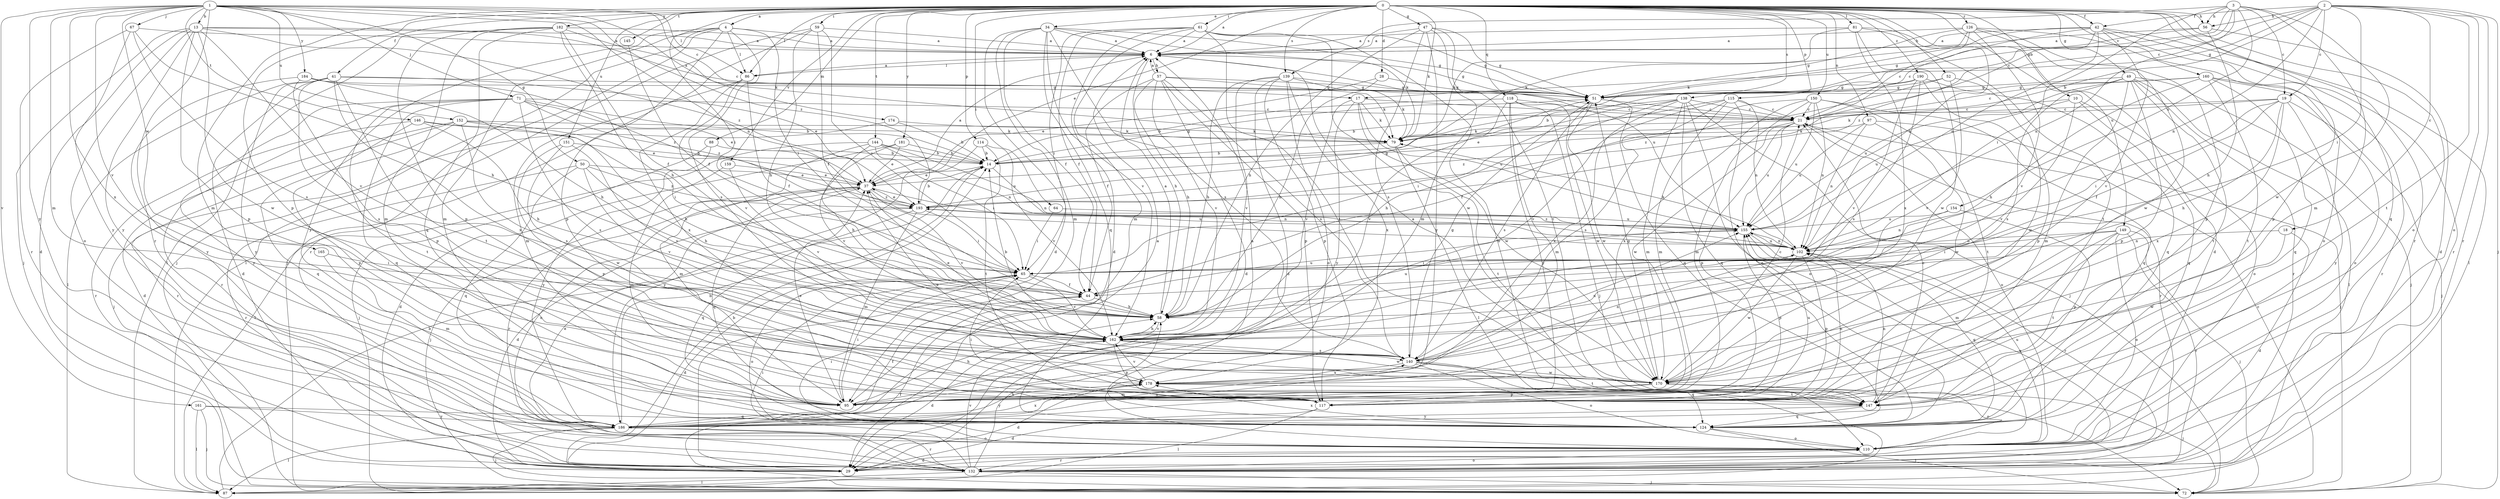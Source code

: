 strict digraph  {
0;
1;
2;
3;
4;
6;
10;
13;
14;
17;
18;
19;
21;
28;
29;
34;
37;
41;
42;
44;
47;
49;
50;
51;
52;
56;
57;
58;
59;
61;
64;
65;
67;
71;
72;
79;
81;
86;
87;
88;
95;
97;
102;
110;
114;
115;
117;
118;
124;
126;
132;
138;
139;
140;
144;
145;
146;
147;
149;
150;
151;
152;
154;
155;
159;
160;
161;
162;
165;
170;
174;
178;
181;
182;
184;
186;
190;
193;
0 -> 4  [label=a];
0 -> 6  [label=a];
0 -> 10  [label=b];
0 -> 28  [label=d];
0 -> 34  [label=e];
0 -> 37  [label=e];
0 -> 41  [label=f];
0 -> 42  [label=f];
0 -> 47  [label=g];
0 -> 49  [label=g];
0 -> 52  [label=h];
0 -> 56  [label=h];
0 -> 59  [label=i];
0 -> 61  [label=i];
0 -> 64  [label=i];
0 -> 65  [label=i];
0 -> 79  [label=k];
0 -> 81  [label=l];
0 -> 86  [label=l];
0 -> 88  [label=m];
0 -> 95  [label=m];
0 -> 97  [label=n];
0 -> 102  [label=n];
0 -> 110  [label=o];
0 -> 114  [label=p];
0 -> 115  [label=p];
0 -> 117  [label=p];
0 -> 118  [label=q];
0 -> 124  [label=q];
0 -> 126  [label=r];
0 -> 132  [label=r];
0 -> 138  [label=s];
0 -> 139  [label=s];
0 -> 144  [label=t];
0 -> 145  [label=t];
0 -> 149  [label=u];
0 -> 150  [label=u];
0 -> 151  [label=u];
0 -> 159  [label=v];
0 -> 160  [label=v];
0 -> 181  [label=y];
0 -> 182  [label=y];
0 -> 190  [label=z];
1 -> 13  [label=b];
1 -> 17  [label=c];
1 -> 50  [label=g];
1 -> 67  [label=j];
1 -> 71  [label=j];
1 -> 86  [label=l];
1 -> 95  [label=m];
1 -> 102  [label=n];
1 -> 132  [label=r];
1 -> 146  [label=t];
1 -> 152  [label=u];
1 -> 161  [label=v];
1 -> 162  [label=v];
1 -> 165  [label=w];
1 -> 174  [label=x];
1 -> 178  [label=x];
1 -> 184  [label=y];
1 -> 186  [label=y];
1 -> 193  [label=z];
2 -> 14  [label=b];
2 -> 17  [label=c];
2 -> 18  [label=c];
2 -> 19  [label=c];
2 -> 42  [label=f];
2 -> 51  [label=g];
2 -> 56  [label=h];
2 -> 65  [label=i];
2 -> 72  [label=j];
2 -> 102  [label=n];
2 -> 110  [label=o];
2 -> 132  [label=r];
2 -> 147  [label=t];
3 -> 19  [label=c];
3 -> 21  [label=c];
3 -> 51  [label=g];
3 -> 56  [label=h];
3 -> 65  [label=i];
3 -> 95  [label=m];
3 -> 102  [label=n];
3 -> 139  [label=s];
3 -> 154  [label=u];
3 -> 170  [label=w];
4 -> 6  [label=a];
4 -> 65  [label=i];
4 -> 72  [label=j];
4 -> 86  [label=l];
4 -> 95  [label=m];
4 -> 117  [label=p];
4 -> 132  [label=r];
4 -> 140  [label=s];
4 -> 186  [label=y];
6 -> 51  [label=g];
6 -> 57  [label=h];
6 -> 58  [label=h];
6 -> 86  [label=l];
6 -> 155  [label=u];
10 -> 21  [label=c];
10 -> 110  [label=o];
10 -> 124  [label=q];
10 -> 155  [label=u];
10 -> 162  [label=v];
13 -> 6  [label=a];
13 -> 21  [label=c];
13 -> 29  [label=d];
13 -> 72  [label=j];
13 -> 110  [label=o];
13 -> 117  [label=p];
13 -> 162  [label=v];
13 -> 170  [label=w];
13 -> 186  [label=y];
13 -> 193  [label=z];
14 -> 37  [label=e];
14 -> 51  [label=g];
14 -> 102  [label=n];
17 -> 21  [label=c];
17 -> 79  [label=k];
17 -> 155  [label=u];
17 -> 162  [label=v];
17 -> 170  [label=w];
17 -> 186  [label=y];
18 -> 29  [label=d];
18 -> 102  [label=n];
18 -> 170  [label=w];
19 -> 21  [label=c];
19 -> 44  [label=f];
19 -> 58  [label=h];
19 -> 65  [label=i];
19 -> 72  [label=j];
19 -> 79  [label=k];
19 -> 178  [label=x];
19 -> 186  [label=y];
21 -> 79  [label=k];
21 -> 110  [label=o];
21 -> 117  [label=p];
21 -> 132  [label=r];
21 -> 155  [label=u];
21 -> 170  [label=w];
21 -> 193  [label=z];
28 -> 37  [label=e];
28 -> 51  [label=g];
28 -> 58  [label=h];
29 -> 14  [label=b];
34 -> 6  [label=a];
34 -> 29  [label=d];
34 -> 44  [label=f];
34 -> 51  [label=g];
34 -> 79  [label=k];
34 -> 95  [label=m];
34 -> 124  [label=q];
34 -> 140  [label=s];
34 -> 162  [label=v];
37 -> 6  [label=a];
37 -> 72  [label=j];
37 -> 102  [label=n];
37 -> 110  [label=o];
37 -> 124  [label=q];
37 -> 132  [label=r];
37 -> 162  [label=v];
37 -> 193  [label=z];
41 -> 29  [label=d];
41 -> 37  [label=e];
41 -> 51  [label=g];
41 -> 87  [label=l];
41 -> 117  [label=p];
41 -> 147  [label=t];
41 -> 178  [label=x];
41 -> 186  [label=y];
42 -> 6  [label=a];
42 -> 21  [label=c];
42 -> 79  [label=k];
42 -> 87  [label=l];
42 -> 117  [label=p];
42 -> 132  [label=r];
42 -> 155  [label=u];
42 -> 162  [label=v];
42 -> 193  [label=z];
44 -> 58  [label=h];
44 -> 155  [label=u];
47 -> 6  [label=a];
47 -> 51  [label=g];
47 -> 58  [label=h];
47 -> 95  [label=m];
47 -> 140  [label=s];
47 -> 147  [label=t];
47 -> 186  [label=y];
49 -> 51  [label=g];
49 -> 72  [label=j];
49 -> 87  [label=l];
49 -> 95  [label=m];
49 -> 117  [label=p];
49 -> 132  [label=r];
49 -> 140  [label=s];
49 -> 147  [label=t];
49 -> 155  [label=u];
50 -> 37  [label=e];
50 -> 58  [label=h];
50 -> 124  [label=q];
50 -> 132  [label=r];
50 -> 162  [label=v];
50 -> 193  [label=z];
51 -> 21  [label=c];
51 -> 124  [label=q];
51 -> 140  [label=s];
51 -> 170  [label=w];
52 -> 51  [label=g];
52 -> 162  [label=v];
52 -> 170  [label=w];
52 -> 193  [label=z];
56 -> 6  [label=a];
56 -> 29  [label=d];
56 -> 51  [label=g];
56 -> 58  [label=h];
57 -> 6  [label=a];
57 -> 29  [label=d];
57 -> 44  [label=f];
57 -> 51  [label=g];
57 -> 58  [label=h];
57 -> 79  [label=k];
57 -> 117  [label=p];
57 -> 140  [label=s];
57 -> 162  [label=v];
58 -> 6  [label=a];
58 -> 155  [label=u];
58 -> 162  [label=v];
59 -> 6  [label=a];
59 -> 44  [label=f];
59 -> 58  [label=h];
59 -> 65  [label=i];
59 -> 72  [label=j];
59 -> 87  [label=l];
61 -> 6  [label=a];
61 -> 29  [label=d];
61 -> 44  [label=f];
61 -> 51  [label=g];
61 -> 65  [label=i];
61 -> 95  [label=m];
61 -> 110  [label=o];
61 -> 147  [label=t];
61 -> 170  [label=w];
64 -> 65  [label=i];
64 -> 155  [label=u];
65 -> 29  [label=d];
65 -> 44  [label=f];
65 -> 110  [label=o];
65 -> 162  [label=v];
67 -> 6  [label=a];
67 -> 58  [label=h];
67 -> 132  [label=r];
67 -> 140  [label=s];
67 -> 186  [label=y];
71 -> 14  [label=b];
71 -> 21  [label=c];
71 -> 37  [label=e];
71 -> 124  [label=q];
71 -> 132  [label=r];
71 -> 140  [label=s];
71 -> 147  [label=t];
71 -> 186  [label=y];
71 -> 193  [label=z];
72 -> 21  [label=c];
72 -> 44  [label=f];
79 -> 14  [label=b];
79 -> 87  [label=l];
79 -> 147  [label=t];
81 -> 6  [label=a];
81 -> 29  [label=d];
81 -> 79  [label=k];
81 -> 147  [label=t];
81 -> 170  [label=w];
81 -> 178  [label=x];
86 -> 6  [label=a];
86 -> 44  [label=f];
86 -> 95  [label=m];
86 -> 162  [label=v];
86 -> 178  [label=x];
87 -> 14  [label=b];
88 -> 14  [label=b];
88 -> 72  [label=j];
88 -> 186  [label=y];
95 -> 37  [label=e];
95 -> 58  [label=h];
95 -> 65  [label=i];
97 -> 72  [label=j];
97 -> 79  [label=k];
97 -> 102  [label=n];
97 -> 155  [label=u];
97 -> 170  [label=w];
102 -> 65  [label=i];
102 -> 79  [label=k];
102 -> 117  [label=p];
102 -> 124  [label=q];
102 -> 155  [label=u];
102 -> 170  [label=w];
110 -> 29  [label=d];
110 -> 65  [label=i];
110 -> 132  [label=r];
110 -> 155  [label=u];
114 -> 14  [label=b];
114 -> 147  [label=t];
114 -> 162  [label=v];
114 -> 186  [label=y];
115 -> 21  [label=c];
115 -> 65  [label=i];
115 -> 95  [label=m];
115 -> 102  [label=n];
115 -> 124  [label=q];
115 -> 140  [label=s];
115 -> 162  [label=v];
117 -> 29  [label=d];
117 -> 65  [label=i];
117 -> 87  [label=l];
117 -> 102  [label=n];
117 -> 155  [label=u];
118 -> 14  [label=b];
118 -> 21  [label=c];
118 -> 72  [label=j];
118 -> 95  [label=m];
118 -> 162  [label=v];
118 -> 170  [label=w];
118 -> 186  [label=y];
124 -> 6  [label=a];
124 -> 72  [label=j];
124 -> 110  [label=o];
124 -> 178  [label=x];
126 -> 6  [label=a];
126 -> 21  [label=c];
126 -> 51  [label=g];
126 -> 79  [label=k];
126 -> 110  [label=o];
126 -> 117  [label=p];
126 -> 162  [label=v];
126 -> 170  [label=w];
132 -> 37  [label=e];
132 -> 58  [label=h];
132 -> 65  [label=i];
132 -> 72  [label=j];
132 -> 87  [label=l];
132 -> 110  [label=o];
132 -> 155  [label=u];
132 -> 162  [label=v];
138 -> 14  [label=b];
138 -> 21  [label=c];
138 -> 37  [label=e];
138 -> 58  [label=h];
138 -> 72  [label=j];
138 -> 95  [label=m];
138 -> 110  [label=o];
138 -> 124  [label=q];
138 -> 178  [label=x];
139 -> 29  [label=d];
139 -> 51  [label=g];
139 -> 58  [label=h];
139 -> 79  [label=k];
139 -> 110  [label=o];
139 -> 117  [label=p];
139 -> 162  [label=v];
139 -> 178  [label=x];
140 -> 51  [label=g];
140 -> 102  [label=n];
140 -> 110  [label=o];
140 -> 124  [label=q];
140 -> 147  [label=t];
140 -> 155  [label=u];
140 -> 170  [label=w];
140 -> 178  [label=x];
144 -> 14  [label=b];
144 -> 58  [label=h];
144 -> 65  [label=i];
144 -> 87  [label=l];
144 -> 95  [label=m];
144 -> 102  [label=n];
144 -> 155  [label=u];
145 -> 44  [label=f];
146 -> 58  [label=h];
146 -> 65  [label=i];
146 -> 79  [label=k];
146 -> 117  [label=p];
146 -> 132  [label=r];
147 -> 21  [label=c];
147 -> 102  [label=n];
147 -> 124  [label=q];
147 -> 186  [label=y];
149 -> 65  [label=i];
149 -> 72  [label=j];
149 -> 95  [label=m];
149 -> 102  [label=n];
149 -> 110  [label=o];
149 -> 132  [label=r];
149 -> 147  [label=t];
150 -> 21  [label=c];
150 -> 44  [label=f];
150 -> 95  [label=m];
150 -> 102  [label=n];
150 -> 124  [label=q];
150 -> 147  [label=t];
150 -> 155  [label=u];
150 -> 178  [label=x];
151 -> 14  [label=b];
151 -> 117  [label=p];
151 -> 162  [label=v];
151 -> 170  [label=w];
152 -> 29  [label=d];
152 -> 37  [label=e];
152 -> 58  [label=h];
152 -> 79  [label=k];
152 -> 124  [label=q];
152 -> 132  [label=r];
152 -> 140  [label=s];
154 -> 102  [label=n];
154 -> 117  [label=p];
154 -> 155  [label=u];
155 -> 102  [label=n];
155 -> 117  [label=p];
155 -> 132  [label=r];
155 -> 193  [label=z];
159 -> 37  [label=e];
159 -> 95  [label=m];
159 -> 162  [label=v];
160 -> 21  [label=c];
160 -> 51  [label=g];
160 -> 58  [label=h];
160 -> 110  [label=o];
160 -> 124  [label=q];
160 -> 132  [label=r];
160 -> 147  [label=t];
161 -> 72  [label=j];
161 -> 87  [label=l];
161 -> 124  [label=q];
161 -> 186  [label=y];
162 -> 14  [label=b];
162 -> 29  [label=d];
162 -> 37  [label=e];
162 -> 58  [label=h];
162 -> 117  [label=p];
162 -> 140  [label=s];
162 -> 170  [label=w];
165 -> 65  [label=i];
165 -> 95  [label=m];
170 -> 6  [label=a];
170 -> 21  [label=c];
170 -> 37  [label=e];
170 -> 51  [label=g];
170 -> 72  [label=j];
170 -> 95  [label=m];
170 -> 110  [label=o];
170 -> 117  [label=p];
174 -> 14  [label=b];
174 -> 72  [label=j];
174 -> 79  [label=k];
178 -> 29  [label=d];
178 -> 147  [label=t];
178 -> 162  [label=v];
178 -> 186  [label=y];
181 -> 14  [label=b];
181 -> 29  [label=d];
181 -> 37  [label=e];
181 -> 162  [label=v];
182 -> 6  [label=a];
182 -> 44  [label=f];
182 -> 58  [label=h];
182 -> 79  [label=k];
182 -> 87  [label=l];
182 -> 95  [label=m];
182 -> 117  [label=p];
182 -> 124  [label=q];
184 -> 51  [label=g];
184 -> 58  [label=h];
184 -> 140  [label=s];
184 -> 186  [label=y];
184 -> 193  [label=z];
186 -> 6  [label=a];
186 -> 14  [label=b];
186 -> 44  [label=f];
186 -> 72  [label=j];
186 -> 87  [label=l];
186 -> 110  [label=o];
186 -> 132  [label=r];
186 -> 140  [label=s];
186 -> 178  [label=x];
190 -> 14  [label=b];
190 -> 51  [label=g];
190 -> 117  [label=p];
190 -> 124  [label=q];
190 -> 140  [label=s];
190 -> 162  [label=v];
193 -> 14  [label=b];
193 -> 29  [label=d];
193 -> 37  [label=e];
193 -> 51  [label=g];
193 -> 65  [label=i];
193 -> 95  [label=m];
193 -> 124  [label=q];
193 -> 155  [label=u];
}
